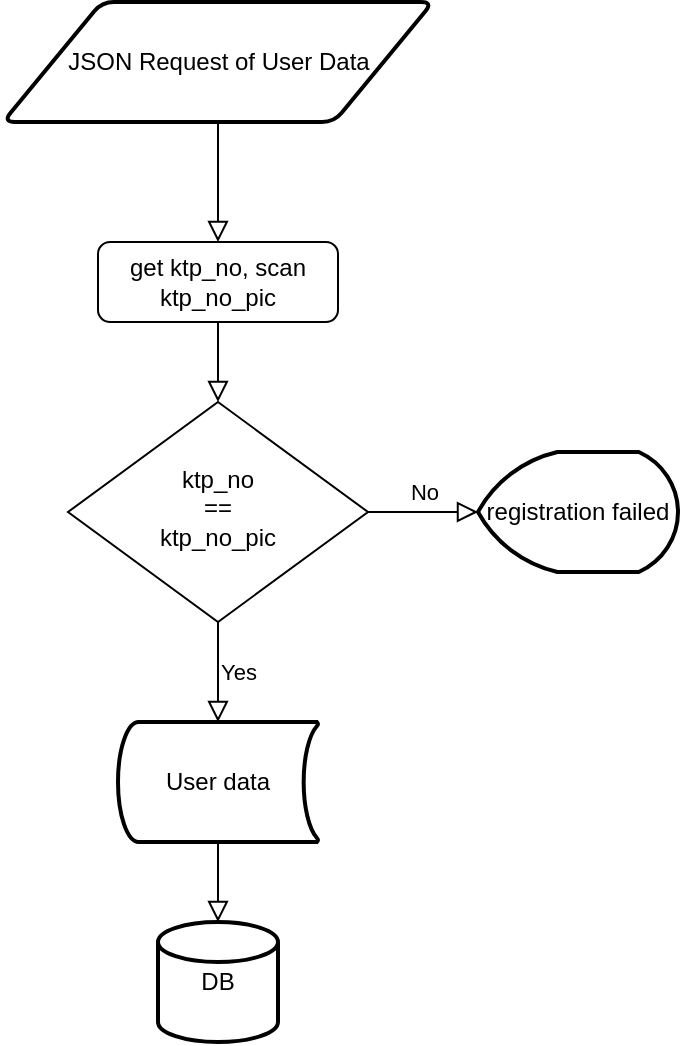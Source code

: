 <mxfile version="20.5.1" type="device"><diagram id="C5RBs43oDa-KdzZeNtuy" name="Page-1"><mxGraphModel dx="868" dy="431" grid="1" gridSize="10" guides="1" tooltips="1" connect="1" arrows="1" fold="1" page="1" pageScale="1" pageWidth="827" pageHeight="1169" math="0" shadow="0"><root><mxCell id="WIyWlLk6GJQsqaUBKTNV-0"/><mxCell id="WIyWlLk6GJQsqaUBKTNV-1" parent="WIyWlLk6GJQsqaUBKTNV-0"/><mxCell id="WIyWlLk6GJQsqaUBKTNV-2" value="" style="rounded=0;html=1;jettySize=auto;orthogonalLoop=1;fontSize=11;endArrow=block;endFill=0;endSize=8;strokeWidth=1;shadow=0;labelBackgroundColor=none;edgeStyle=orthogonalEdgeStyle;exitX=0.5;exitY=1;exitDx=0;exitDy=0;" parent="WIyWlLk6GJQsqaUBKTNV-1" source="W34Pnd4J6AcG2jowz6f1-2" target="WIyWlLk6GJQsqaUBKTNV-6" edge="1"><mxGeometry relative="1" as="geometry"><mxPoint x="220" y="120" as="sourcePoint"/></mxGeometry></mxCell><mxCell id="WIyWlLk6GJQsqaUBKTNV-5" value="No" style="edgeStyle=orthogonalEdgeStyle;rounded=0;html=1;jettySize=auto;orthogonalLoop=1;fontSize=11;endArrow=block;endFill=0;endSize=8;strokeWidth=1;shadow=0;labelBackgroundColor=none;" parent="WIyWlLk6GJQsqaUBKTNV-1" source="WIyWlLk6GJQsqaUBKTNV-6" target="W34Pnd4J6AcG2jowz6f1-4" edge="1"><mxGeometry y="10" relative="1" as="geometry"><mxPoint as="offset"/><mxPoint x="370" y="305" as="targetPoint"/></mxGeometry></mxCell><mxCell id="WIyWlLk6GJQsqaUBKTNV-6" value="ktp_no&lt;br&gt;==&lt;br&gt;ktp_no_pic" style="rhombus;whiteSpace=wrap;html=1;shadow=0;fontFamily=Helvetica;fontSize=12;align=center;strokeWidth=1;spacing=6;spacingTop=-4;" parent="WIyWlLk6GJQsqaUBKTNV-1" vertex="1"><mxGeometry x="145" y="250" width="150" height="110" as="geometry"/></mxCell><mxCell id="W34Pnd4J6AcG2jowz6f1-1" value="JSON Request of User Data" style="shape=parallelogram;html=1;strokeWidth=2;perimeter=parallelogramPerimeter;whiteSpace=wrap;rounded=1;arcSize=12;size=0.23;" vertex="1" parent="WIyWlLk6GJQsqaUBKTNV-1"><mxGeometry x="112.5" y="50" width="215" height="60" as="geometry"/></mxCell><mxCell id="W34Pnd4J6AcG2jowz6f1-2" value="get ktp_no, scan ktp_no_pic" style="rounded=1;whiteSpace=wrap;html=1;fontSize=12;glass=0;strokeWidth=1;shadow=0;" vertex="1" parent="WIyWlLk6GJQsqaUBKTNV-1"><mxGeometry x="160" y="170" width="120" height="40" as="geometry"/></mxCell><mxCell id="W34Pnd4J6AcG2jowz6f1-3" value="" style="rounded=0;html=1;jettySize=auto;orthogonalLoop=1;fontSize=11;endArrow=block;endFill=0;endSize=8;strokeWidth=1;shadow=0;labelBackgroundColor=none;edgeStyle=orthogonalEdgeStyle;exitX=0.5;exitY=1;exitDx=0;exitDy=0;" edge="1" parent="WIyWlLk6GJQsqaUBKTNV-1" source="W34Pnd4J6AcG2jowz6f1-1" target="W34Pnd4J6AcG2jowz6f1-2"><mxGeometry relative="1" as="geometry"><mxPoint x="230" y="130" as="sourcePoint"/><mxPoint x="230" y="260" as="targetPoint"/></mxGeometry></mxCell><mxCell id="W34Pnd4J6AcG2jowz6f1-4" value="registration failed" style="strokeWidth=2;html=1;shape=mxgraph.flowchart.display;whiteSpace=wrap;" vertex="1" parent="WIyWlLk6GJQsqaUBKTNV-1"><mxGeometry x="350" y="275" width="100" height="60" as="geometry"/></mxCell><mxCell id="W34Pnd4J6AcG2jowz6f1-6" value="User data" style="strokeWidth=2;html=1;shape=mxgraph.flowchart.stored_data;whiteSpace=wrap;" vertex="1" parent="WIyWlLk6GJQsqaUBKTNV-1"><mxGeometry x="170" y="410" width="100" height="60" as="geometry"/></mxCell><mxCell id="W34Pnd4J6AcG2jowz6f1-7" value="DB" style="strokeWidth=2;html=1;shape=mxgraph.flowchart.database;whiteSpace=wrap;" vertex="1" parent="WIyWlLk6GJQsqaUBKTNV-1"><mxGeometry x="190" y="510" width="60" height="60" as="geometry"/></mxCell><mxCell id="W34Pnd4J6AcG2jowz6f1-10" value="Yes" style="edgeStyle=orthogonalEdgeStyle;rounded=0;html=1;jettySize=auto;orthogonalLoop=1;fontSize=11;endArrow=block;endFill=0;endSize=8;strokeWidth=1;shadow=0;labelBackgroundColor=none;exitX=0.5;exitY=1;exitDx=0;exitDy=0;" edge="1" parent="WIyWlLk6GJQsqaUBKTNV-1" source="WIyWlLk6GJQsqaUBKTNV-6" target="W34Pnd4J6AcG2jowz6f1-6"><mxGeometry y="10" relative="1" as="geometry"><mxPoint as="offset"/><mxPoint x="305" y="315" as="sourcePoint"/><mxPoint x="360" y="315" as="targetPoint"/></mxGeometry></mxCell><mxCell id="W34Pnd4J6AcG2jowz6f1-11" value="" style="rounded=0;html=1;jettySize=auto;orthogonalLoop=1;fontSize=11;endArrow=block;endFill=0;endSize=8;strokeWidth=1;shadow=0;labelBackgroundColor=none;edgeStyle=orthogonalEdgeStyle;exitX=0.5;exitY=1;exitDx=0;exitDy=0;exitPerimeter=0;" edge="1" parent="WIyWlLk6GJQsqaUBKTNV-1" source="W34Pnd4J6AcG2jowz6f1-6" target="W34Pnd4J6AcG2jowz6f1-7"><mxGeometry relative="1" as="geometry"><mxPoint x="230" y="220" as="sourcePoint"/><mxPoint x="230" y="260" as="targetPoint"/></mxGeometry></mxCell></root></mxGraphModel></diagram></mxfile>